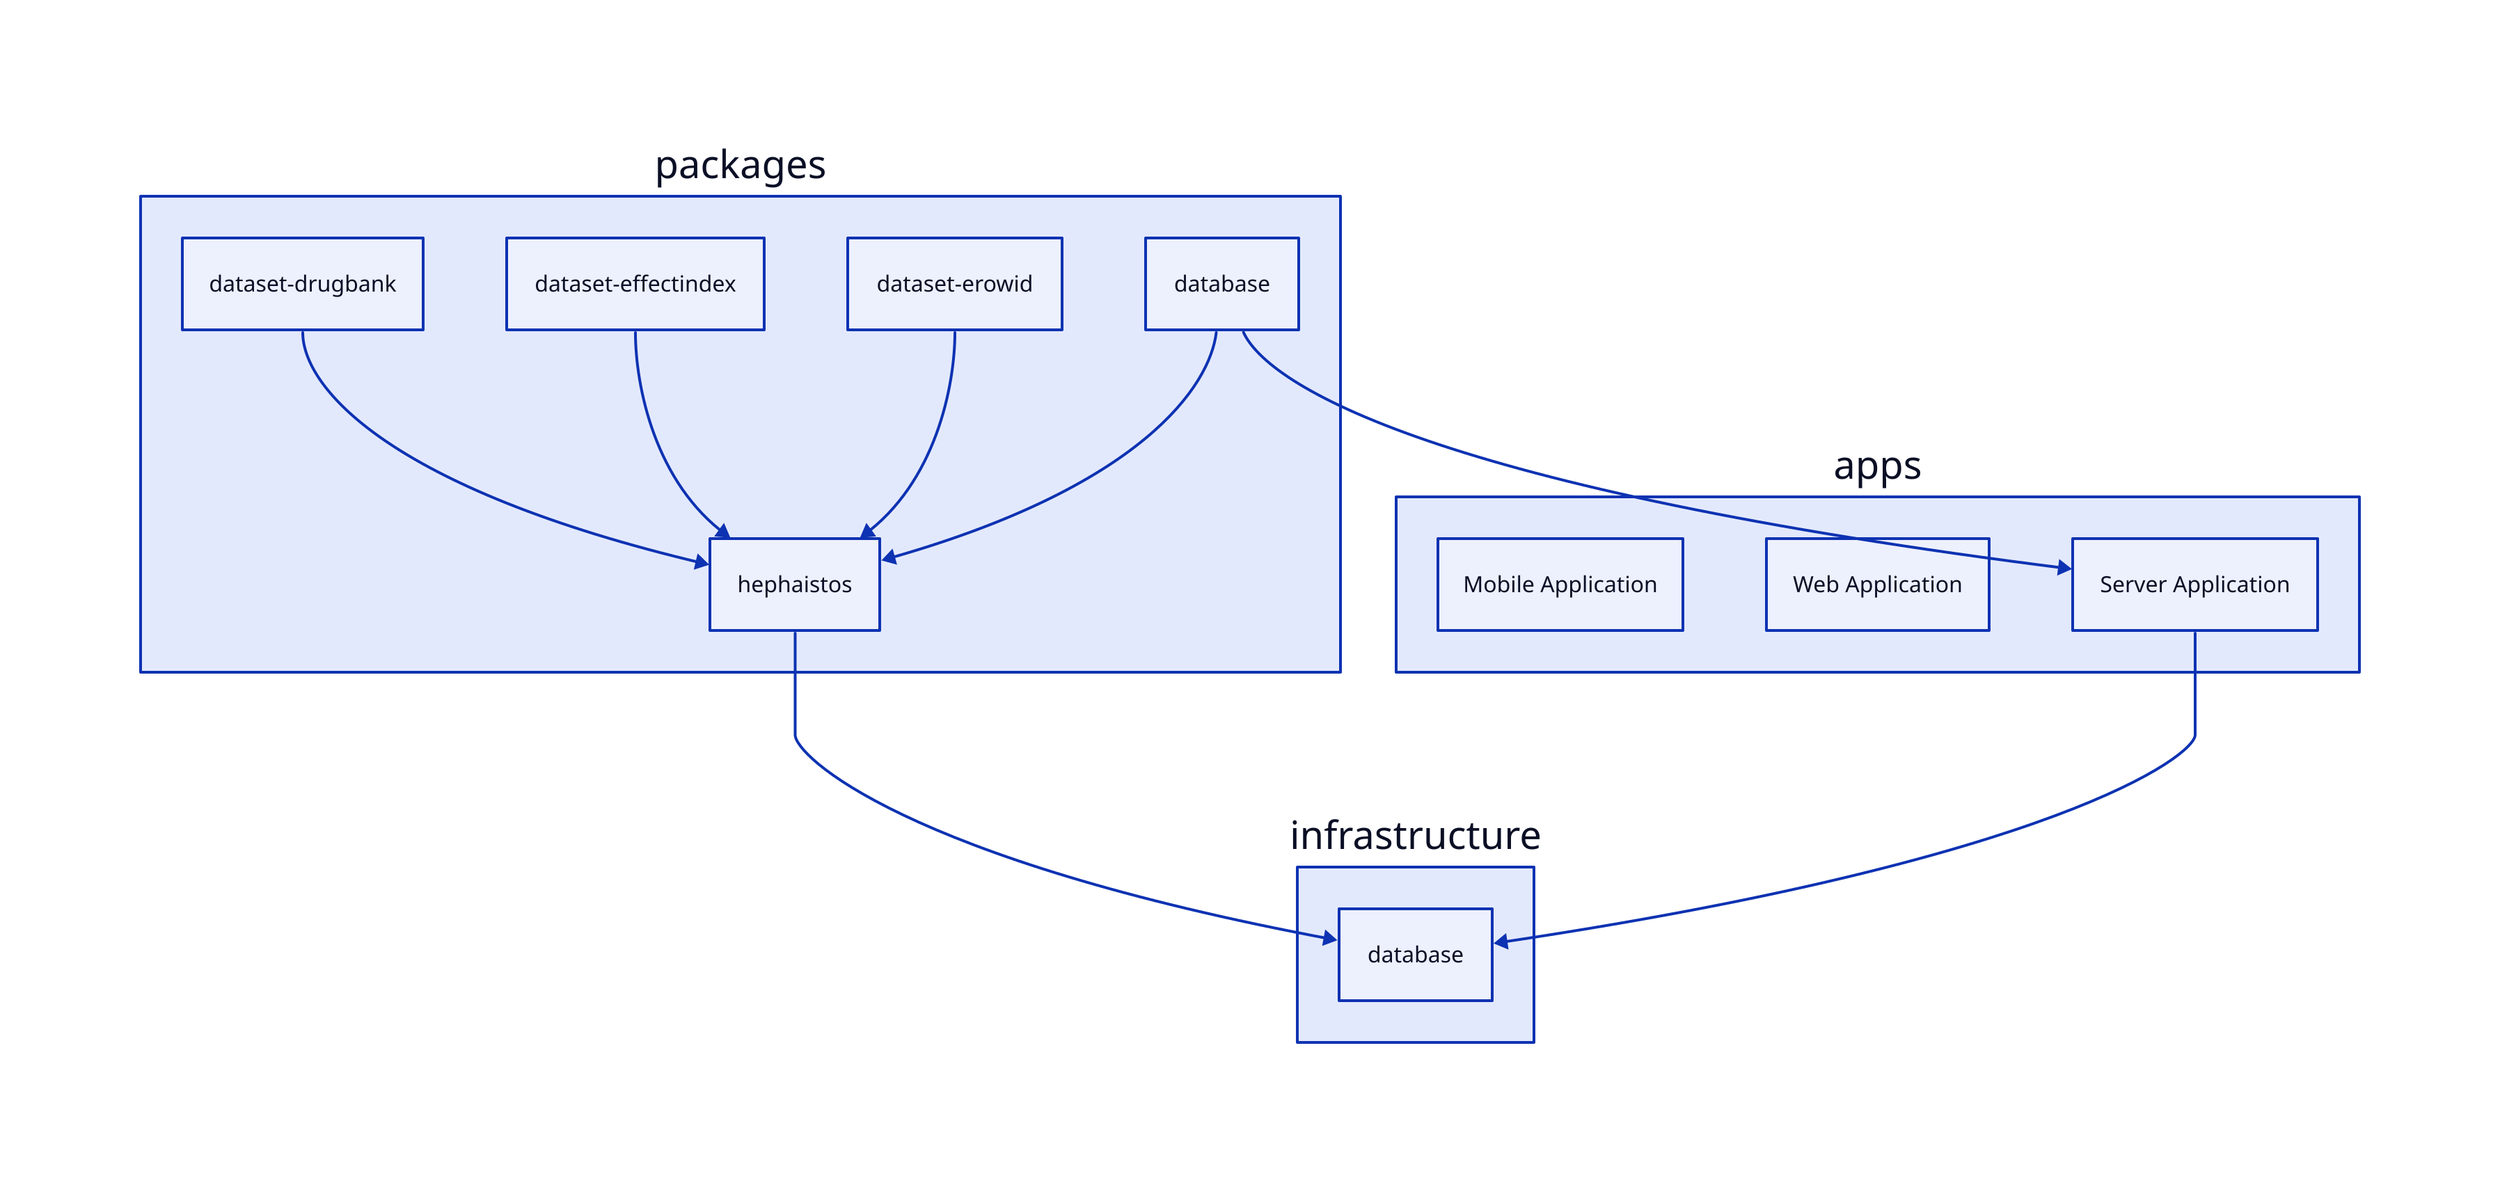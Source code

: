 apps.mobile: "Mobile Application"
apps.web: "Web Application"
apps.server: "Server Application"

packages.drugbank-dataset: "dataset-drugbank"
packages.effectindex-dataset: "dataset-effectindex"
packages.erowid-dataset: "dataset-erowid"
packages.hephaistos: "hephaistos"

packages.drugbank-dataset -> packages.hephaistos
packages.effectindex-dataset -> packages.hephaistos
packages.erowid-dataset -> packages.hephaistos

packages.database -> apps.server
packages.database -> packages.hephaistos

packages.hephaistos -> infrastructure.database
apps.server -> infrastructure.database
